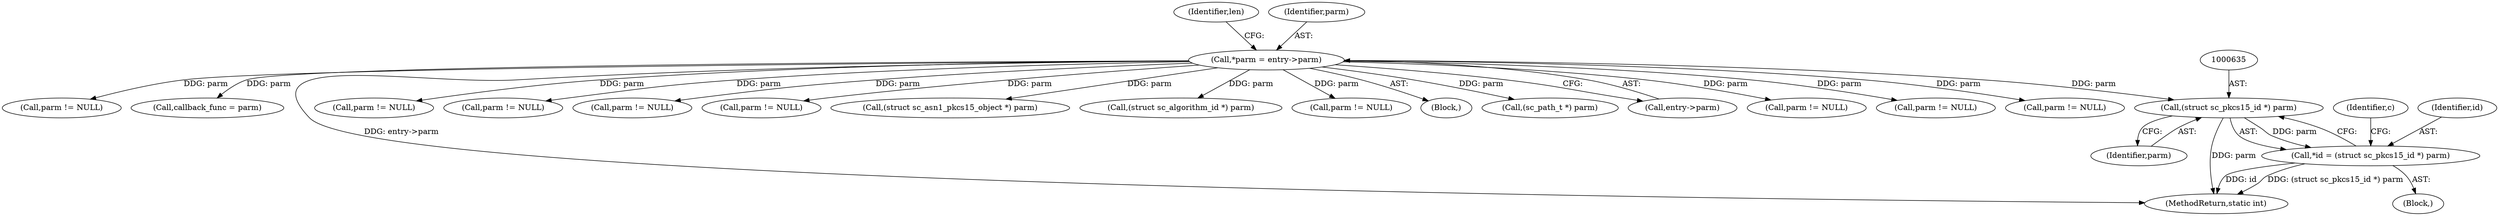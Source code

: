 digraph "0_OpenSC_a3fc7693f3a035a8a7921cffb98432944bb42740@pointer" {
"1000634" [label="(Call,(struct sc_pkcs15_id *) parm)"];
"1000110" [label="(Call,*parm = entry->parm)"];
"1000632" [label="(Call,*id = (struct sc_pkcs15_id *) parm)"];
"1000452" [label="(Call,parm != NULL)"];
"1000636" [label="(Identifier,parm)"];
"1000128" [label="(Call,callback_func = parm)"];
"1000770" [label="(MethodReturn,static int)"];
"1000218" [label="(Call,parm != NULL)"];
"1000252" [label="(Call,parm != NULL)"];
"1000118" [label="(Identifier,len)"];
"1000536" [label="(Call,parm != NULL)"];
"1000632" [label="(Call,*id = (struct sc_pkcs15_id *) parm)"];
"1000521" [label="(Call,parm != NULL)"];
"1000677" [label="(Call,(struct sc_asn1_pkcs15_object *) parm)"];
"1000695" [label="(Call,(struct sc_algorithm_id *) parm)"];
"1000110" [label="(Call,*parm = entry->parm)"];
"1000162" [label="(Call,parm != NULL)"];
"1000630" [label="(Block,)"];
"1000108" [label="(Block,)"];
"1000618" [label="(Call,(sc_path_t *) parm)"];
"1000112" [label="(Call,entry->parm)"];
"1000111" [label="(Identifier,parm)"];
"1000639" [label="(Identifier,c)"];
"1000346" [label="(Call,parm != NULL)"];
"1000362" [label="(Call,parm != NULL)"];
"1000633" [label="(Identifier,id)"];
"1000634" [label="(Call,(struct sc_pkcs15_id *) parm)"];
"1000185" [label="(Call,parm != NULL)"];
"1000634" -> "1000632"  [label="AST: "];
"1000634" -> "1000636"  [label="CFG: "];
"1000635" -> "1000634"  [label="AST: "];
"1000636" -> "1000634"  [label="AST: "];
"1000632" -> "1000634"  [label="CFG: "];
"1000634" -> "1000770"  [label="DDG: parm"];
"1000634" -> "1000632"  [label="DDG: parm"];
"1000110" -> "1000634"  [label="DDG: parm"];
"1000110" -> "1000108"  [label="AST: "];
"1000110" -> "1000112"  [label="CFG: "];
"1000111" -> "1000110"  [label="AST: "];
"1000112" -> "1000110"  [label="AST: "];
"1000118" -> "1000110"  [label="CFG: "];
"1000110" -> "1000770"  [label="DDG: entry->parm"];
"1000110" -> "1000128"  [label="DDG: parm"];
"1000110" -> "1000162"  [label="DDG: parm"];
"1000110" -> "1000185"  [label="DDG: parm"];
"1000110" -> "1000218"  [label="DDG: parm"];
"1000110" -> "1000252"  [label="DDG: parm"];
"1000110" -> "1000346"  [label="DDG: parm"];
"1000110" -> "1000362"  [label="DDG: parm"];
"1000110" -> "1000452"  [label="DDG: parm"];
"1000110" -> "1000521"  [label="DDG: parm"];
"1000110" -> "1000536"  [label="DDG: parm"];
"1000110" -> "1000618"  [label="DDG: parm"];
"1000110" -> "1000677"  [label="DDG: parm"];
"1000110" -> "1000695"  [label="DDG: parm"];
"1000632" -> "1000630"  [label="AST: "];
"1000633" -> "1000632"  [label="AST: "];
"1000639" -> "1000632"  [label="CFG: "];
"1000632" -> "1000770"  [label="DDG: id"];
"1000632" -> "1000770"  [label="DDG: (struct sc_pkcs15_id *) parm"];
}
